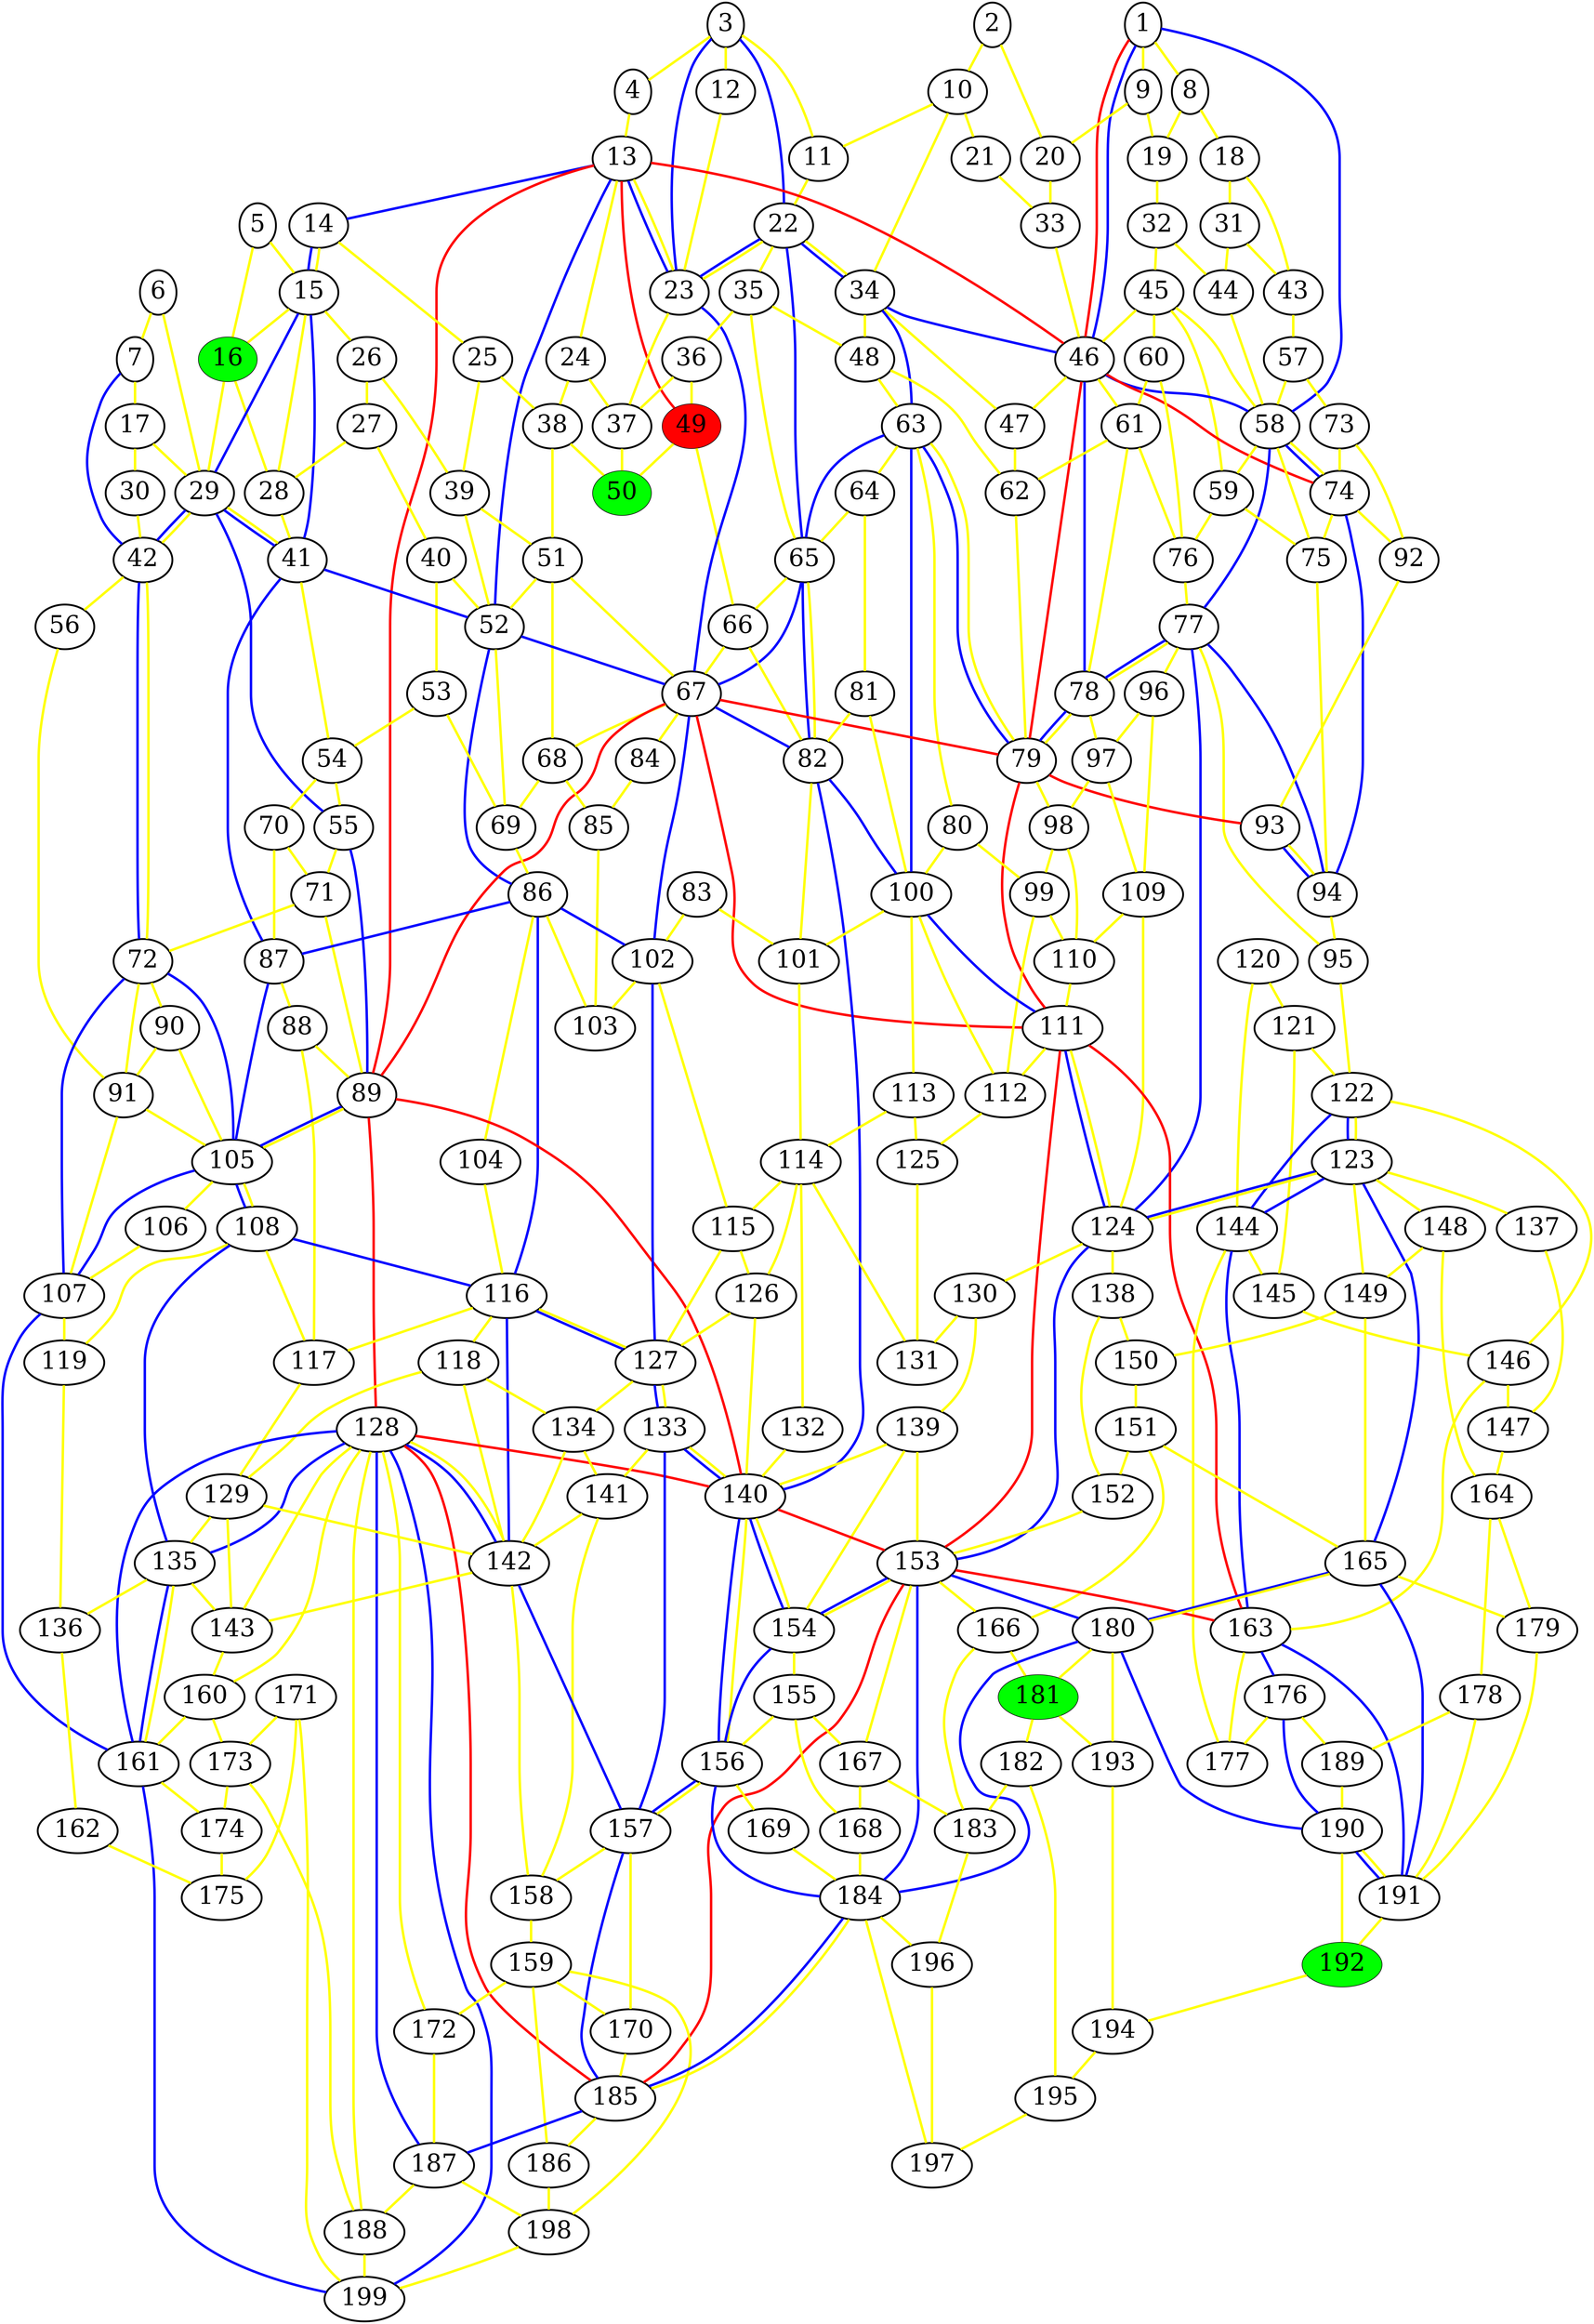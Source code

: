 graph london_graph {
49 [fillcolor=red, fontsize=40, pendwidth=3, style=filled];
50 [fillcolor=green, fontsize=40, pendwidth=3, style=filled];
192 [fillcolor=green, fontsize=40, pendwidth=3, style=filled];
16 [fillcolor=green, fontsize=40, pendwidth=3, style=filled];
181 [fillcolor=green, fontsize=40, pendwidth=3, style=filled];
1 [fontsize=40, penwidth=3];
2 [fontsize=40, penwidth=3];
3 [fontsize=40, penwidth=3];
4 [fontsize=40, penwidth=3];
5 [fontsize=40, penwidth=3];
6 [fontsize=40, penwidth=3];
7 [fontsize=40, penwidth=3];
8 [fontsize=40, penwidth=3];
9 [fontsize=40, penwidth=3];
10 [fontsize=40, penwidth=3];
11 [fontsize=40, penwidth=3];
12 [fontsize=40, penwidth=3];
13 [fontsize=40, penwidth=3];
14 [fontsize=40, penwidth=3];
15 [fontsize=40, penwidth=3];
17 [fontsize=40, penwidth=3];
18 [fontsize=40, penwidth=3];
19 [fontsize=40, penwidth=3];
20 [fontsize=40, penwidth=3];
21 [fontsize=40, penwidth=3];
22 [fontsize=40, penwidth=3];
23 [fontsize=40, penwidth=3];
24 [fontsize=40, penwidth=3];
25 [fontsize=40, penwidth=3];
26 [fontsize=40, penwidth=3];
27 [fontsize=40, penwidth=3];
28 [fontsize=40, penwidth=3];
29 [fontsize=40, penwidth=3];
30 [fontsize=40, penwidth=3];
31 [fontsize=40, penwidth=3];
32 [fontsize=40, penwidth=3];
33 [fontsize=40, penwidth=3];
34 [fontsize=40, penwidth=3];
35 [fontsize=40, penwidth=3];
36 [fontsize=40, penwidth=3];
37 [fontsize=40, penwidth=3];
38 [fontsize=40, penwidth=3];
39 [fontsize=40, penwidth=3];
40 [fontsize=40, penwidth=3];
41 [fontsize=40, penwidth=3];
42 [fontsize=40, penwidth=3];
43 [fontsize=40, penwidth=3];
44 [fontsize=40, penwidth=3];
45 [fontsize=40, penwidth=3];
46 [fontsize=40, penwidth=3];
47 [fontsize=40, penwidth=3];
48 [fontsize=40, penwidth=3];
51 [fontsize=40, penwidth=3];
52 [fontsize=40, penwidth=3];
53 [fontsize=40, penwidth=3];
54 [fontsize=40, penwidth=3];
55 [fontsize=40, penwidth=3];
56 [fontsize=40, penwidth=3];
57 [fontsize=40, penwidth=3];
58 [fontsize=40, penwidth=3];
59 [fontsize=40, penwidth=3];
60 [fontsize=40, penwidth=3];
61 [fontsize=40, penwidth=3];
62 [fontsize=40, penwidth=3];
63 [fontsize=40, penwidth=3];
64 [fontsize=40, penwidth=3];
65 [fontsize=40, penwidth=3];
66 [fontsize=40, penwidth=3];
67 [fontsize=40, penwidth=3];
68 [fontsize=40, penwidth=3];
69 [fontsize=40, penwidth=3];
70 [fontsize=40, penwidth=3];
71 [fontsize=40, penwidth=3];
72 [fontsize=40, penwidth=3];
73 [fontsize=40, penwidth=3];
74 [fontsize=40, penwidth=3];
75 [fontsize=40, penwidth=3];
76 [fontsize=40, penwidth=3];
77 [fontsize=40, penwidth=3];
78 [fontsize=40, penwidth=3];
79 [fontsize=40, penwidth=3];
80 [fontsize=40, penwidth=3];
81 [fontsize=40, penwidth=3];
82 [fontsize=40, penwidth=3];
83 [fontsize=40, penwidth=3];
84 [fontsize=40, penwidth=3];
85 [fontsize=40, penwidth=3];
86 [fontsize=40, penwidth=3];
87 [fontsize=40, penwidth=3];
88 [fontsize=40, penwidth=3];
89 [fontsize=40, penwidth=3];
90 [fontsize=40, penwidth=3];
91 [fontsize=40, penwidth=3];
92 [fontsize=40, penwidth=3];
93 [fontsize=40, penwidth=3];
94 [fontsize=40, penwidth=3];
95 [fontsize=40, penwidth=3];
96 [fontsize=40, penwidth=3];
97 [fontsize=40, penwidth=3];
98 [fontsize=40, penwidth=3];
99 [fontsize=40, penwidth=3];
100 [fontsize=40, penwidth=3];
101 [fontsize=40, penwidth=3];
102 [fontsize=40, penwidth=3];
103 [fontsize=40, penwidth=3];
104 [fontsize=40, penwidth=3];
105 [fontsize=40, penwidth=3];
106 [fontsize=40, penwidth=3];
107 [fontsize=40, penwidth=3];
108 [fontsize=40, penwidth=3];
109 [fontsize=40, penwidth=3];
110 [fontsize=40, penwidth=3];
111 [fontsize=40, penwidth=3];
112 [fontsize=40, penwidth=3];
113 [fontsize=40, penwidth=3];
114 [fontsize=40, penwidth=3];
115 [fontsize=40, penwidth=3];
116 [fontsize=40, penwidth=3];
117 [fontsize=40, penwidth=3];
118 [fontsize=40, penwidth=3];
119 [fontsize=40, penwidth=3];
120 [fontsize=40, penwidth=3];
121 [fontsize=40, penwidth=3];
122 [fontsize=40, penwidth=3];
123 [fontsize=40, penwidth=3];
124 [fontsize=40, penwidth=3];
125 [fontsize=40, penwidth=3];
126 [fontsize=40, penwidth=3];
127 [fontsize=40, penwidth=3];
128 [fontsize=40, penwidth=3];
129 [fontsize=40, penwidth=3];
130 [fontsize=40, penwidth=3];
131 [fontsize=40, penwidth=3];
132 [fontsize=40, penwidth=3];
133 [fontsize=40, penwidth=3];
134 [fontsize=40, penwidth=3];
135 [fontsize=40, penwidth=3];
136 [fontsize=40, penwidth=3];
137 [fontsize=40, penwidth=3];
138 [fontsize=40, penwidth=3];
139 [fontsize=40, penwidth=3];
140 [fontsize=40, penwidth=3];
141 [fontsize=40, penwidth=3];
142 [fontsize=40, penwidth=3];
143 [fontsize=40, penwidth=3];
144 [fontsize=40, penwidth=3];
145 [fontsize=40, penwidth=3];
146 [fontsize=40, penwidth=3];
147 [fontsize=40, penwidth=3];
148 [fontsize=40, penwidth=3];
149 [fontsize=40, penwidth=3];
150 [fontsize=40, penwidth=3];
151 [fontsize=40, penwidth=3];
152 [fontsize=40, penwidth=3];
153 [fontsize=40, penwidth=3];
154 [fontsize=40, penwidth=3];
155 [fontsize=40, penwidth=3];
156 [fontsize=40, penwidth=3];
157 [fontsize=40, penwidth=3];
158 [fontsize=40, penwidth=3];
159 [fontsize=40, penwidth=3];
160 [fontsize=40, penwidth=3];
161 [fontsize=40, penwidth=3];
162 [fontsize=40, penwidth=3];
163 [fontsize=40, penwidth=3];
164 [fontsize=40, penwidth=3];
165 [fontsize=40, penwidth=3];
166 [fontsize=40, penwidth=3];
167 [fontsize=40, penwidth=3];
168 [fontsize=40, penwidth=3];
169 [fontsize=40, penwidth=3];
170 [fontsize=40, penwidth=3];
171 [fontsize=40, penwidth=3];
172 [fontsize=40, penwidth=3];
173 [fontsize=40, penwidth=3];
174 [fontsize=40, penwidth=3];
175 [fontsize=40, penwidth=3];
176 [fontsize=40, penwidth=3];
177 [fontsize=40, penwidth=3];
178 [fontsize=40, penwidth=3];
179 [fontsize=40, penwidth=3];
180 [fontsize=40, penwidth=3];
182 [fontsize=40, penwidth=3];
183 [fontsize=40, penwidth=3];
184 [fontsize=40, penwidth=3];
185 [fontsize=40, penwidth=3];
186 [fontsize=40, penwidth=3];
187 [fontsize=40, penwidth=3];
188 [fontsize=40, penwidth=3];
189 [fontsize=40, penwidth=3];
190 [fontsize=40, penwidth=3];
191 [fontsize=40, penwidth=3];
193 [fontsize=40, penwidth=3];
194 [fontsize=40, penwidth=3];
195 [fontsize=40, penwidth=3];
196 [fontsize=40, penwidth=3];
197 [fontsize=40, penwidth=3];
198 [fontsize=40, penwidth=3];
199 [fontsize=40, penwidth=3];
1 -- 46  [color=red, penwidth=4];
13 -- 46  [color=red, penwidth=4];
13 -- 49  [color=red, penwidth=4];
13 -- 89  [color=red, penwidth=4];
46 -- 74  [color=red, penwidth=4];
46 -- 79  [color=red, penwidth=4];
67 -- 79  [color=red, penwidth=4];
67 -- 89  [color=red, penwidth=4];
67 -- 111  [color=red, penwidth=4];
79 -- 93  [color=red, penwidth=4];
79 -- 111  [color=red, penwidth=4];
89 -- 128  [color=red, penwidth=4];
89 -- 140  [color=red, penwidth=4];
111 -- 153  [color=red, penwidth=4];
111 -- 163  [color=red, penwidth=4];
128 -- 140  [color=red, penwidth=4];
128 -- 185  [color=red, penwidth=4];
140 -- 153  [color=red, penwidth=4];
153 -- 163  [color=red, penwidth=4];
153 -- 185  [color=red, penwidth=4];
1 -- 46  [color=blue, penwidth=4];
1 -- 58  [color=blue, penwidth=4];
3 -- 22  [color=blue, penwidth=4];
3 -- 23  [color=blue, penwidth=4];
7 -- 42  [color=blue, penwidth=4];
13 -- 14  [color=blue, penwidth=4];
13 -- 23  [color=blue, penwidth=4];
13 -- 52  [color=blue, penwidth=4];
14 -- 15  [color=blue, penwidth=4];
15 -- 29  [color=blue, penwidth=4];
15 -- 41  [color=blue, penwidth=4];
22 -- 23  [color=blue, penwidth=4];
22 -- 34  [color=blue, penwidth=4];
22 -- 65  [color=blue, penwidth=4];
23 -- 67  [color=blue, penwidth=4];
29 -- 41  [color=blue, penwidth=4];
29 -- 42  [color=blue, penwidth=4];
29 -- 55  [color=blue, penwidth=4];
34 -- 46  [color=blue, penwidth=4];
34 -- 63  [color=blue, penwidth=4];
41 -- 52  [color=blue, penwidth=4];
41 -- 87  [color=blue, penwidth=4];
42 -- 72  [color=blue, penwidth=4];
46 -- 58  [color=blue, penwidth=4];
46 -- 78  [color=blue, penwidth=4];
52 -- 67  [color=blue, penwidth=4];
52 -- 86  [color=blue, penwidth=4];
55 -- 89  [color=blue, penwidth=4];
58 -- 74  [color=blue, penwidth=4];
58 -- 77  [color=blue, penwidth=4];
63 -- 65  [color=blue, penwidth=4];
63 -- 79  [color=blue, penwidth=4];
63 -- 100  [color=blue, penwidth=4];
65 -- 67  [color=blue, penwidth=4];
65 -- 82  [color=blue, penwidth=4];
67 -- 82  [color=blue, penwidth=4];
67 -- 102  [color=blue, penwidth=4];
72 -- 105  [color=blue, penwidth=4];
72 -- 107  [color=blue, penwidth=4];
74 -- 94  [color=blue, penwidth=4];
77 -- 78  [color=blue, penwidth=4];
77 -- 94  [color=blue, penwidth=4];
77 -- 124  [color=blue, penwidth=4];
78 -- 79  [color=blue, penwidth=4];
82 -- 100  [color=blue, penwidth=4];
82 -- 140  [color=blue, penwidth=4];
86 -- 87  [color=blue, penwidth=4];
86 -- 102  [color=blue, penwidth=4];
86 -- 116  [color=blue, penwidth=4];
87 -- 105  [color=blue, penwidth=4];
89 -- 105  [color=blue, penwidth=4];
93 -- 94  [color=blue, penwidth=4];
100 -- 111  [color=blue, penwidth=4];
102 -- 127  [color=blue, penwidth=4];
105 -- 107  [color=blue, penwidth=4];
105 -- 108  [color=blue, penwidth=4];
107 -- 161  [color=blue, penwidth=4];
108 -- 116  [color=blue, penwidth=4];
108 -- 135  [color=blue, penwidth=4];
111 -- 124  [color=blue, penwidth=4];
116 -- 127  [color=blue, penwidth=4];
116 -- 142  [color=blue, penwidth=4];
122 -- 123  [color=blue, penwidth=4];
122 -- 144  [color=blue, penwidth=4];
123 -- 124  [color=blue, penwidth=4];
123 -- 144  [color=blue, penwidth=4];
123 -- 165  [color=blue, penwidth=4];
124 -- 153  [color=blue, penwidth=4];
127 -- 133  [color=blue, penwidth=4];
128 -- 135  [color=blue, penwidth=4];
128 -- 142  [color=blue, penwidth=4];
128 -- 161  [color=blue, penwidth=4];
128 -- 187  [color=blue, penwidth=4];
128 -- 199  [color=blue, penwidth=4];
133 -- 140  [color=blue, penwidth=4];
133 -- 157  [color=blue, penwidth=4];
135 -- 161  [color=blue, penwidth=4];
140 -- 154  [color=blue, penwidth=4];
140 -- 156  [color=blue, penwidth=4];
142 -- 157  [color=blue, penwidth=4];
144 -- 163  [color=blue, penwidth=4];
153 -- 154  [color=blue, penwidth=4];
153 -- 180  [color=blue, penwidth=4];
153 -- 184  [color=blue, penwidth=4];
154 -- 156  [color=blue, penwidth=4];
156 -- 157  [color=blue, penwidth=4];
156 -- 184  [color=blue, penwidth=4];
157 -- 185  [color=blue, penwidth=4];
161 -- 199  [color=blue, penwidth=4];
163 -- 176  [color=blue, penwidth=4];
163 -- 191  [color=blue, penwidth=4];
165 -- 180  [color=blue, penwidth=4];
165 -- 191  [color=blue, penwidth=4];
176 -- 190  [color=blue, penwidth=4];
180 -- 184  [color=blue, penwidth=4];
180 -- 190  [color=blue, penwidth=4];
184 -- 185  [color=blue, penwidth=4];
185 -- 187  [color=blue, penwidth=4];
190 -- 191  [color=blue, penwidth=4];
1 -- 8  [color=yellow, penwidth=4];
1 -- 9  [color=yellow, penwidth=4];
2 -- 10  [color=yellow, penwidth=4];
2 -- 20  [color=yellow, penwidth=4];
3 -- 4  [color=yellow, penwidth=4];
3 -- 11  [color=yellow, penwidth=4];
3 -- 12  [color=yellow, penwidth=4];
4 -- 13  [color=yellow, penwidth=4];
5 -- 15  [color=yellow, penwidth=4];
5 -- 16  [color=yellow, penwidth=4];
6 -- 7  [color=yellow, penwidth=4];
6 -- 29  [color=yellow, penwidth=4];
7 -- 17  [color=yellow, penwidth=4];
8 -- 18  [color=yellow, penwidth=4];
8 -- 19  [color=yellow, penwidth=4];
9 -- 19  [color=yellow, penwidth=4];
9 -- 20  [color=yellow, penwidth=4];
10 -- 11  [color=yellow, penwidth=4];
10 -- 21  [color=yellow, penwidth=4];
10 -- 34  [color=yellow, penwidth=4];
11 -- 22  [color=yellow, penwidth=4];
12 -- 23  [color=yellow, penwidth=4];
13 -- 23  [color=yellow, penwidth=4];
13 -- 24  [color=yellow, penwidth=4];
14 -- 15  [color=yellow, penwidth=4];
14 -- 25  [color=yellow, penwidth=4];
15 -- 16  [color=yellow, penwidth=4];
15 -- 26  [color=yellow, penwidth=4];
15 -- 28  [color=yellow, penwidth=4];
16 -- 28  [color=yellow, penwidth=4];
16 -- 29  [color=yellow, penwidth=4];
17 -- 29  [color=yellow, penwidth=4];
17 -- 30  [color=yellow, penwidth=4];
18 -- 31  [color=yellow, penwidth=4];
18 -- 43  [color=yellow, penwidth=4];
19 -- 32  [color=yellow, penwidth=4];
20 -- 33  [color=yellow, penwidth=4];
21 -- 33  [color=yellow, penwidth=4];
22 -- 23  [color=yellow, penwidth=4];
22 -- 34  [color=yellow, penwidth=4];
22 -- 35  [color=yellow, penwidth=4];
23 -- 37  [color=yellow, penwidth=4];
24 -- 37  [color=yellow, penwidth=4];
24 -- 38  [color=yellow, penwidth=4];
25 -- 38  [color=yellow, penwidth=4];
25 -- 39  [color=yellow, penwidth=4];
26 -- 27  [color=yellow, penwidth=4];
26 -- 39  [color=yellow, penwidth=4];
27 -- 28  [color=yellow, penwidth=4];
27 -- 40  [color=yellow, penwidth=4];
28 -- 41  [color=yellow, penwidth=4];
29 -- 41  [color=yellow, penwidth=4];
29 -- 42  [color=yellow, penwidth=4];
30 -- 42  [color=yellow, penwidth=4];
31 -- 43  [color=yellow, penwidth=4];
31 -- 44  [color=yellow, penwidth=4];
32 -- 44  [color=yellow, penwidth=4];
32 -- 45  [color=yellow, penwidth=4];
33 -- 46  [color=yellow, penwidth=4];
34 -- 47  [color=yellow, penwidth=4];
34 -- 48  [color=yellow, penwidth=4];
35 -- 36  [color=yellow, penwidth=4];
35 -- 48  [color=yellow, penwidth=4];
35 -- 65  [color=yellow, penwidth=4];
36 -- 37  [color=yellow, penwidth=4];
36 -- 49  [color=yellow, penwidth=4];
37 -- 50  [color=yellow, penwidth=4];
38 -- 50  [color=yellow, penwidth=4];
38 -- 51  [color=yellow, penwidth=4];
39 -- 51  [color=yellow, penwidth=4];
39 -- 52  [color=yellow, penwidth=4];
40 -- 52  [color=yellow, penwidth=4];
40 -- 53  [color=yellow, penwidth=4];
41 -- 54  [color=yellow, penwidth=4];
42 -- 56  [color=yellow, penwidth=4];
42 -- 72  [color=yellow, penwidth=4];
43 -- 57  [color=yellow, penwidth=4];
44 -- 58  [color=yellow, penwidth=4];
45 -- 46  [color=yellow, penwidth=4];
45 -- 58  [color=yellow, penwidth=4];
45 -- 59  [color=yellow, penwidth=4];
45 -- 60  [color=yellow, penwidth=4];
46 -- 47  [color=yellow, penwidth=4];
46 -- 61  [color=yellow, penwidth=4];
47 -- 62  [color=yellow, penwidth=4];
48 -- 62  [color=yellow, penwidth=4];
48 -- 63  [color=yellow, penwidth=4];
49 -- 50  [color=yellow, penwidth=4];
49 -- 66  [color=yellow, penwidth=4];
51 -- 52  [color=yellow, penwidth=4];
51 -- 67  [color=yellow, penwidth=4];
51 -- 68  [color=yellow, penwidth=4];
52 -- 69  [color=yellow, penwidth=4];
53 -- 54  [color=yellow, penwidth=4];
53 -- 69  [color=yellow, penwidth=4];
54 -- 55  [color=yellow, penwidth=4];
54 -- 70  [color=yellow, penwidth=4];
55 -- 71  [color=yellow, penwidth=4];
56 -- 91  [color=yellow, penwidth=4];
57 -- 58  [color=yellow, penwidth=4];
57 -- 73  [color=yellow, penwidth=4];
58 -- 59  [color=yellow, penwidth=4];
58 -- 74  [color=yellow, penwidth=4];
58 -- 75  [color=yellow, penwidth=4];
59 -- 75  [color=yellow, penwidth=4];
59 -- 76  [color=yellow, penwidth=4];
60 -- 61  [color=yellow, penwidth=4];
60 -- 76  [color=yellow, penwidth=4];
61 -- 62  [color=yellow, penwidth=4];
61 -- 76  [color=yellow, penwidth=4];
61 -- 78  [color=yellow, penwidth=4];
62 -- 79  [color=yellow, penwidth=4];
63 -- 64  [color=yellow, penwidth=4];
63 -- 79  [color=yellow, penwidth=4];
63 -- 80  [color=yellow, penwidth=4];
64 -- 65  [color=yellow, penwidth=4];
64 -- 81  [color=yellow, penwidth=4];
65 -- 66  [color=yellow, penwidth=4];
65 -- 82  [color=yellow, penwidth=4];
66 -- 67  [color=yellow, penwidth=4];
66 -- 82  [color=yellow, penwidth=4];
67 -- 68  [color=yellow, penwidth=4];
67 -- 84  [color=yellow, penwidth=4];
68 -- 69  [color=yellow, penwidth=4];
68 -- 85  [color=yellow, penwidth=4];
69 -- 86  [color=yellow, penwidth=4];
70 -- 71  [color=yellow, penwidth=4];
70 -- 87  [color=yellow, penwidth=4];
71 -- 72  [color=yellow, penwidth=4];
71 -- 89  [color=yellow, penwidth=4];
72 -- 90  [color=yellow, penwidth=4];
72 -- 91  [color=yellow, penwidth=4];
73 -- 74  [color=yellow, penwidth=4];
73 -- 92  [color=yellow, penwidth=4];
74 -- 75  [color=yellow, penwidth=4];
74 -- 92  [color=yellow, penwidth=4];
75 -- 94  [color=yellow, penwidth=4];
76 -- 77  [color=yellow, penwidth=4];
77 -- 78  [color=yellow, penwidth=4];
77 -- 95  [color=yellow, penwidth=4];
77 -- 96  [color=yellow, penwidth=4];
78 -- 79  [color=yellow, penwidth=4];
78 -- 97  [color=yellow, penwidth=4];
79 -- 98  [color=yellow, penwidth=4];
80 -- 99  [color=yellow, penwidth=4];
80 -- 100  [color=yellow, penwidth=4];
81 -- 82  [color=yellow, penwidth=4];
81 -- 100  [color=yellow, penwidth=4];
82 -- 101  [color=yellow, penwidth=4];
83 -- 101  [color=yellow, penwidth=4];
83 -- 102  [color=yellow, penwidth=4];
84 -- 85  [color=yellow, penwidth=4];
85 -- 103  [color=yellow, penwidth=4];
86 -- 103  [color=yellow, penwidth=4];
86 -- 104  [color=yellow, penwidth=4];
87 -- 88  [color=yellow, penwidth=4];
88 -- 89  [color=yellow, penwidth=4];
88 -- 117  [color=yellow, penwidth=4];
89 -- 105  [color=yellow, penwidth=4];
90 -- 91  [color=yellow, penwidth=4];
90 -- 105  [color=yellow, penwidth=4];
91 -- 105  [color=yellow, penwidth=4];
91 -- 107  [color=yellow, penwidth=4];
92 -- 93  [color=yellow, penwidth=4];
93 -- 94  [color=yellow, penwidth=4];
94 -- 95  [color=yellow, penwidth=4];
95 -- 122  [color=yellow, penwidth=4];
96 -- 97  [color=yellow, penwidth=4];
96 -- 109  [color=yellow, penwidth=4];
97 -- 98  [color=yellow, penwidth=4];
97 -- 109  [color=yellow, penwidth=4];
98 -- 99  [color=yellow, penwidth=4];
98 -- 110  [color=yellow, penwidth=4];
99 -- 110  [color=yellow, penwidth=4];
99 -- 112  [color=yellow, penwidth=4];
100 -- 101  [color=yellow, penwidth=4];
100 -- 112  [color=yellow, penwidth=4];
100 -- 113  [color=yellow, penwidth=4];
101 -- 114  [color=yellow, penwidth=4];
102 -- 103  [color=yellow, penwidth=4];
102 -- 115  [color=yellow, penwidth=4];
104 -- 116  [color=yellow, penwidth=4];
105 -- 106  [color=yellow, penwidth=4];
105 -- 108  [color=yellow, penwidth=4];
106 -- 107  [color=yellow, penwidth=4];
107 -- 119  [color=yellow, penwidth=4];
108 -- 117  [color=yellow, penwidth=4];
108 -- 119  [color=yellow, penwidth=4];
109 -- 110  [color=yellow, penwidth=4];
109 -- 124  [color=yellow, penwidth=4];
110 -- 111  [color=yellow, penwidth=4];
111 -- 112  [color=yellow, penwidth=4];
111 -- 124  [color=yellow, penwidth=4];
112 -- 125  [color=yellow, penwidth=4];
113 -- 114  [color=yellow, penwidth=4];
113 -- 125  [color=yellow, penwidth=4];
114 -- 115  [color=yellow, penwidth=4];
114 -- 126  [color=yellow, penwidth=4];
114 -- 131  [color=yellow, penwidth=4];
114 -- 132  [color=yellow, penwidth=4];
115 -- 126  [color=yellow, penwidth=4];
115 -- 127  [color=yellow, penwidth=4];
116 -- 117  [color=yellow, penwidth=4];
116 -- 118  [color=yellow, penwidth=4];
116 -- 127  [color=yellow, penwidth=4];
117 -- 129  [color=yellow, penwidth=4];
118 -- 129  [color=yellow, penwidth=4];
118 -- 134  [color=yellow, penwidth=4];
118 -- 142  [color=yellow, penwidth=4];
119 -- 136  [color=yellow, penwidth=4];
120 -- 121  [color=yellow, penwidth=4];
120 -- 144  [color=yellow, penwidth=4];
121 -- 122  [color=yellow, penwidth=4];
121 -- 145  [color=yellow, penwidth=4];
122 -- 123  [color=yellow, penwidth=4];
122 -- 146  [color=yellow, penwidth=4];
123 -- 124  [color=yellow, penwidth=4];
123 -- 137  [color=yellow, penwidth=4];
123 -- 148  [color=yellow, penwidth=4];
123 -- 149  [color=yellow, penwidth=4];
124 -- 130  [color=yellow, penwidth=4];
124 -- 138  [color=yellow, penwidth=4];
125 -- 131  [color=yellow, penwidth=4];
126 -- 127  [color=yellow, penwidth=4];
126 -- 140  [color=yellow, penwidth=4];
127 -- 133  [color=yellow, penwidth=4];
127 -- 134  [color=yellow, penwidth=4];
128 -- 142  [color=yellow, penwidth=4];
128 -- 143  [color=yellow, penwidth=4];
128 -- 160  [color=yellow, penwidth=4];
128 -- 172  [color=yellow, penwidth=4];
128 -- 188  [color=yellow, penwidth=4];
129 -- 135  [color=yellow, penwidth=4];
129 -- 142  [color=yellow, penwidth=4];
129 -- 143  [color=yellow, penwidth=4];
130 -- 131  [color=yellow, penwidth=4];
130 -- 139  [color=yellow, penwidth=4];
132 -- 140  [color=yellow, penwidth=4];
133 -- 140  [color=yellow, penwidth=4];
133 -- 141  [color=yellow, penwidth=4];
134 -- 141  [color=yellow, penwidth=4];
134 -- 142  [color=yellow, penwidth=4];
135 -- 136  [color=yellow, penwidth=4];
135 -- 143  [color=yellow, penwidth=4];
135 -- 161  [color=yellow, penwidth=4];
136 -- 162  [color=yellow, penwidth=4];
137 -- 147  [color=yellow, penwidth=4];
138 -- 150  [color=yellow, penwidth=4];
138 -- 152  [color=yellow, penwidth=4];
139 -- 140  [color=yellow, penwidth=4];
139 -- 153  [color=yellow, penwidth=4];
139 -- 154  [color=yellow, penwidth=4];
140 -- 154  [color=yellow, penwidth=4];
140 -- 156  [color=yellow, penwidth=4];
141 -- 142  [color=yellow, penwidth=4];
141 -- 158  [color=yellow, penwidth=4];
142 -- 143  [color=yellow, penwidth=4];
142 -- 158  [color=yellow, penwidth=4];
143 -- 160  [color=yellow, penwidth=4];
144 -- 145  [color=yellow, penwidth=4];
144 -- 177  [color=yellow, penwidth=4];
145 -- 146  [color=yellow, penwidth=4];
146 -- 147  [color=yellow, penwidth=4];
146 -- 163  [color=yellow, penwidth=4];
147 -- 164  [color=yellow, penwidth=4];
148 -- 149  [color=yellow, penwidth=4];
148 -- 164  [color=yellow, penwidth=4];
149 -- 150  [color=yellow, penwidth=4];
149 -- 165  [color=yellow, penwidth=4];
150 -- 151  [color=yellow, penwidth=4];
151 -- 152  [color=yellow, penwidth=4];
151 -- 165  [color=yellow, penwidth=4];
151 -- 166  [color=yellow, penwidth=4];
152 -- 153  [color=yellow, penwidth=4];
153 -- 154  [color=yellow, penwidth=4];
153 -- 166  [color=yellow, penwidth=4];
153 -- 167  [color=yellow, penwidth=4];
154 -- 155  [color=yellow, penwidth=4];
155 -- 156  [color=yellow, penwidth=4];
155 -- 167  [color=yellow, penwidth=4];
155 -- 168  [color=yellow, penwidth=4];
156 -- 157  [color=yellow, penwidth=4];
156 -- 169  [color=yellow, penwidth=4];
157 -- 158  [color=yellow, penwidth=4];
157 -- 170  [color=yellow, penwidth=4];
158 -- 159  [color=yellow, penwidth=4];
159 -- 170  [color=yellow, penwidth=4];
159 -- 172  [color=yellow, penwidth=4];
159 -- 186  [color=yellow, penwidth=4];
159 -- 198  [color=yellow, penwidth=4];
160 -- 161  [color=yellow, penwidth=4];
160 -- 173  [color=yellow, penwidth=4];
161 -- 174  [color=yellow, penwidth=4];
162 -- 175  [color=yellow, penwidth=4];
163 -- 177  [color=yellow, penwidth=4];
164 -- 178  [color=yellow, penwidth=4];
164 -- 179  [color=yellow, penwidth=4];
165 -- 179  [color=yellow, penwidth=4];
165 -- 180  [color=yellow, penwidth=4];
166 -- 181  [color=yellow, penwidth=4];
166 -- 183  [color=yellow, penwidth=4];
167 -- 168  [color=yellow, penwidth=4];
167 -- 183  [color=yellow, penwidth=4];
168 -- 184  [color=yellow, penwidth=4];
169 -- 184  [color=yellow, penwidth=4];
170 -- 185  [color=yellow, penwidth=4];
171 -- 173  [color=yellow, penwidth=4];
171 -- 175  [color=yellow, penwidth=4];
171 -- 199  [color=yellow, penwidth=4];
172 -- 187  [color=yellow, penwidth=4];
173 -- 174  [color=yellow, penwidth=4];
173 -- 188  [color=yellow, penwidth=4];
174 -- 175  [color=yellow, penwidth=4];
176 -- 177  [color=yellow, penwidth=4];
176 -- 189  [color=yellow, penwidth=4];
178 -- 189  [color=yellow, penwidth=4];
178 -- 191  [color=yellow, penwidth=4];
179 -- 191  [color=yellow, penwidth=4];
180 -- 181  [color=yellow, penwidth=4];
180 -- 193  [color=yellow, penwidth=4];
181 -- 182  [color=yellow, penwidth=4];
181 -- 193  [color=yellow, penwidth=4];
182 -- 183  [color=yellow, penwidth=4];
182 -- 195  [color=yellow, penwidth=4];
183 -- 196  [color=yellow, penwidth=4];
184 -- 185  [color=yellow, penwidth=4];
184 -- 196  [color=yellow, penwidth=4];
184 -- 197  [color=yellow, penwidth=4];
185 -- 186  [color=yellow, penwidth=4];
186 -- 198  [color=yellow, penwidth=4];
187 -- 188  [color=yellow, penwidth=4];
187 -- 198  [color=yellow, penwidth=4];
188 -- 199  [color=yellow, penwidth=4];
189 -- 190  [color=yellow, penwidth=4];
190 -- 191  [color=yellow, penwidth=4];
190 -- 192  [color=yellow, penwidth=4];
191 -- 192  [color=yellow, penwidth=4];
192 -- 194  [color=yellow, penwidth=4];
193 -- 194  [color=yellow, penwidth=4];
194 -- 195  [color=yellow, penwidth=4];
195 -- 197  [color=yellow, penwidth=4];
196 -- 197  [color=yellow, penwidth=4];
198 -- 199  [color=yellow, penwidth=4];
}
